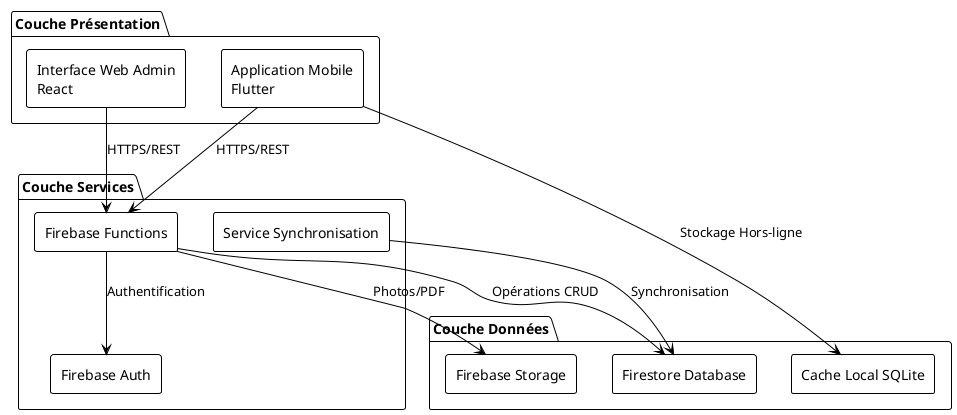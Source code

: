 @startuml
!theme plain
skinparam componentStyle rectangle

package "Couche Présentation" {
  [Application Mobile\nFlutter] as Mobile
  [Interface Web Admin\nReact] as Web
}

package "Couche Services" {
  [Firebase Functions] as Functions
  [Firebase Auth] as Auth
  [Service Synchronisation] as Sync
}

package "Couche Données" {
  [Firestore Database] as DB
  [Firebase Storage] as Storage
  [Cache Local SQLite] as Cache
}

Mobile --> Functions : HTTPS/REST
Web --> Functions : HTTPS/REST
Functions --> Auth : Authentification
Functions --> DB : Opérations CRUD
Mobile --> Cache : Stockage Hors-ligne
Sync --> DB : Synchronisation
Functions --> Storage : Photos/PDF
@enduml